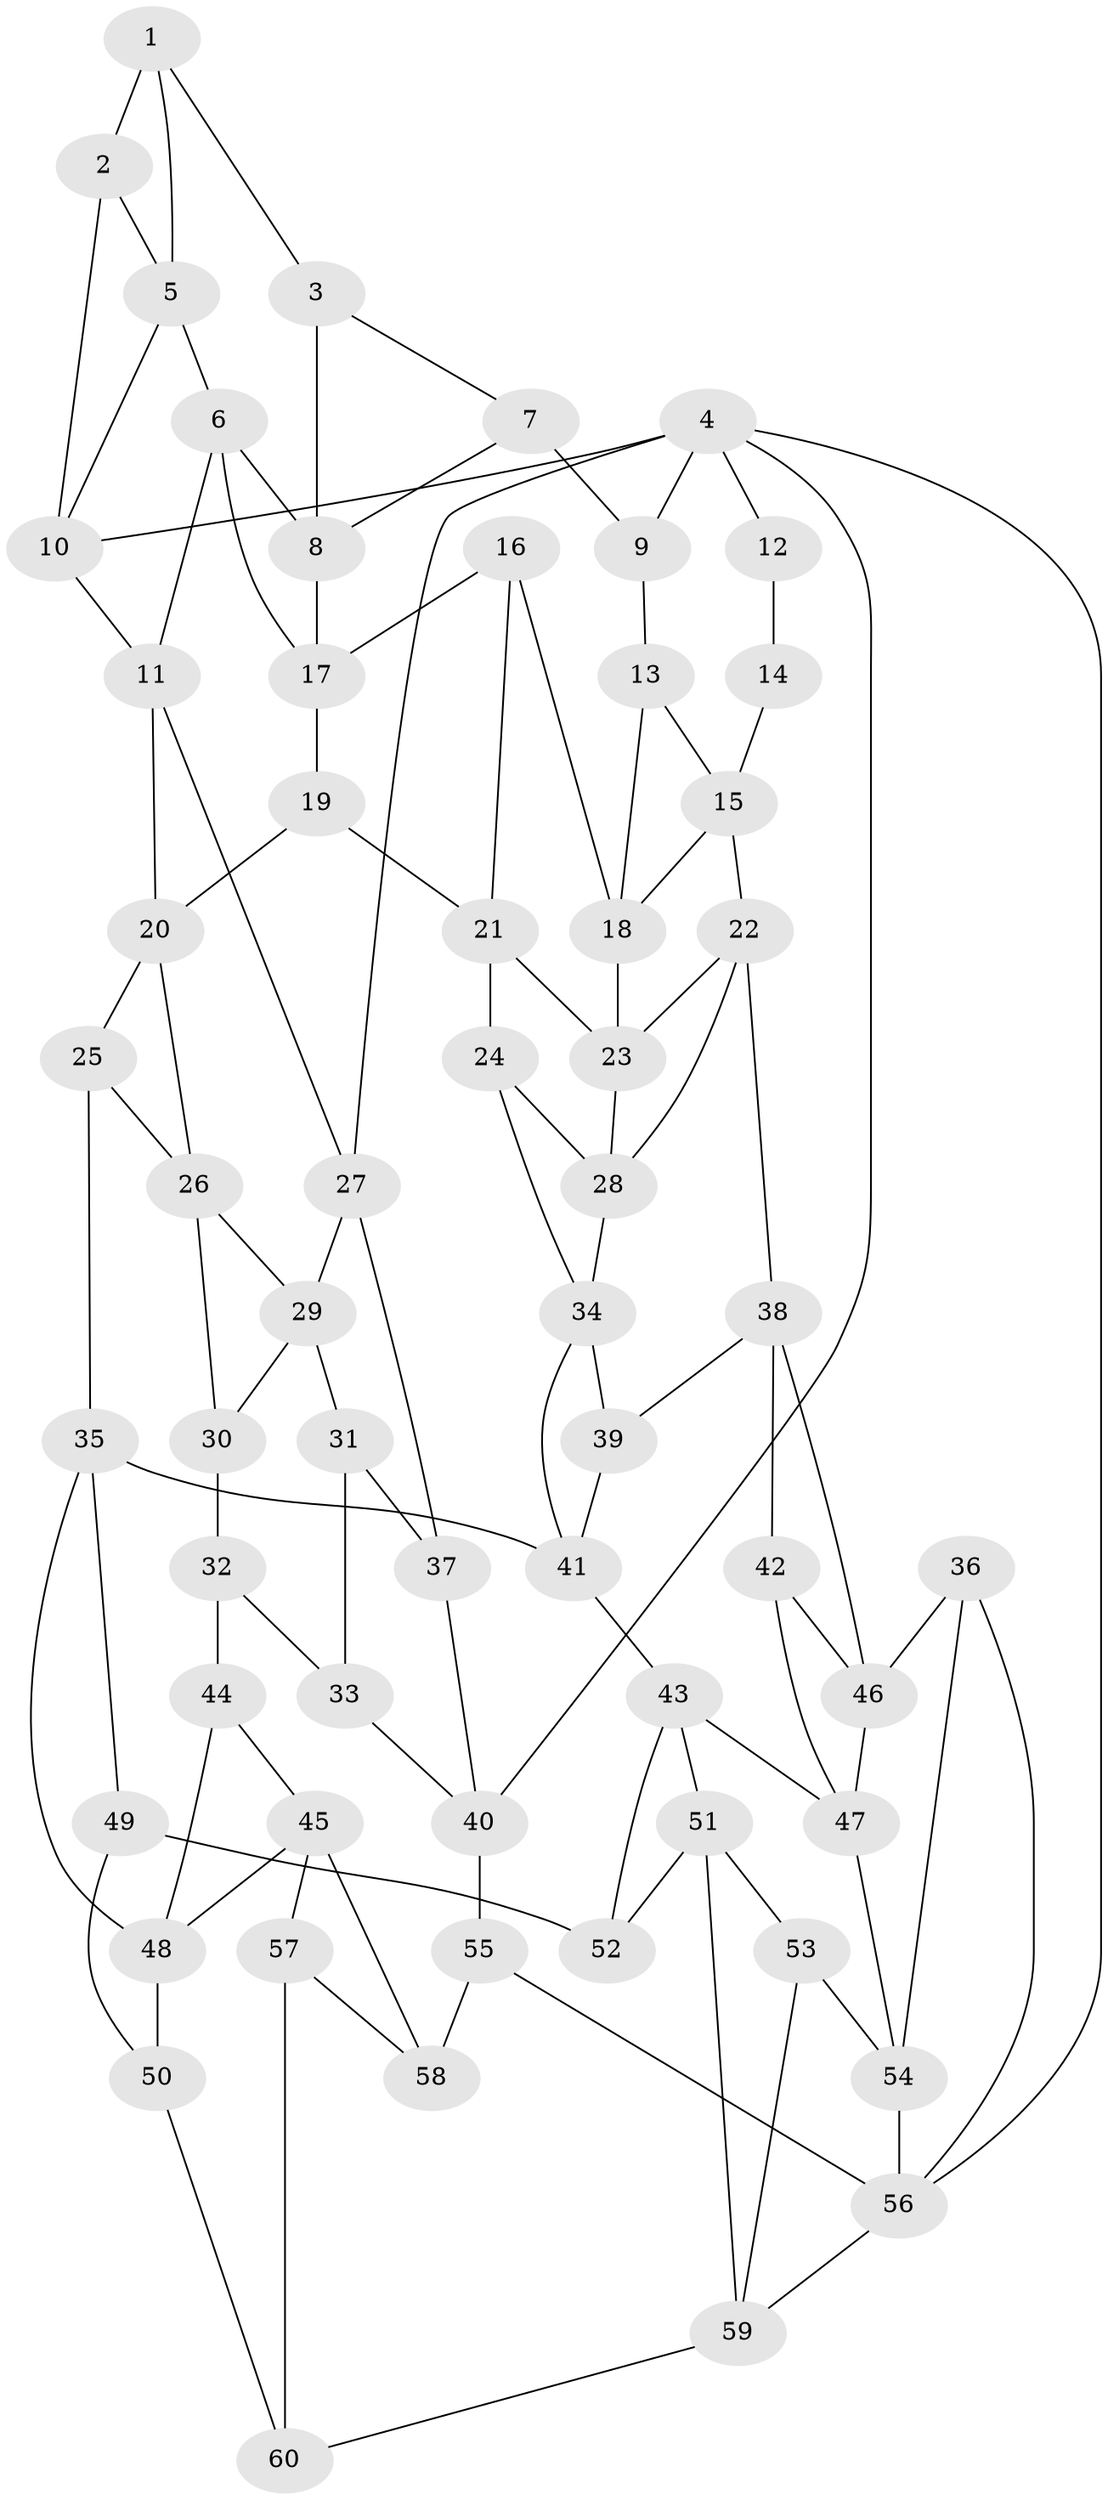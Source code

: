 // original degree distribution, {3: 0.03361344537815126, 5: 0.5882352941176471, 4: 0.18487394957983194, 6: 0.19327731092436976}
// Generated by graph-tools (version 1.1) at 2025/03/03/09/25 03:03:28]
// undirected, 60 vertices, 106 edges
graph export_dot {
graph [start="1"]
  node [color=gray90,style=filled];
  1;
  2;
  3;
  4;
  5;
  6;
  7;
  8;
  9;
  10;
  11;
  12;
  13;
  14;
  15;
  16;
  17;
  18;
  19;
  20;
  21;
  22;
  23;
  24;
  25;
  26;
  27;
  28;
  29;
  30;
  31;
  32;
  33;
  34;
  35;
  36;
  37;
  38;
  39;
  40;
  41;
  42;
  43;
  44;
  45;
  46;
  47;
  48;
  49;
  50;
  51;
  52;
  53;
  54;
  55;
  56;
  57;
  58;
  59;
  60;
  1 -- 2 [weight=2.0];
  1 -- 3 [weight=1.0];
  1 -- 5 [weight=1.0];
  2 -- 5 [weight=1.0];
  2 -- 10 [weight=1.0];
  3 -- 7 [weight=1.0];
  3 -- 8 [weight=1.0];
  4 -- 9 [weight=1.0];
  4 -- 10 [weight=1.0];
  4 -- 12 [weight=1.0];
  4 -- 27 [weight=1.0];
  4 -- 40 [weight=1.0];
  4 -- 56 [weight=1.0];
  5 -- 6 [weight=1.0];
  5 -- 10 [weight=1.0];
  6 -- 8 [weight=1.0];
  6 -- 11 [weight=1.0];
  6 -- 17 [weight=1.0];
  7 -- 8 [weight=1.0];
  7 -- 9 [weight=2.0];
  8 -- 17 [weight=1.0];
  9 -- 13 [weight=1.0];
  10 -- 11 [weight=1.0];
  11 -- 20 [weight=1.0];
  11 -- 27 [weight=1.0];
  12 -- 14 [weight=2.0];
  13 -- 15 [weight=1.0];
  13 -- 18 [weight=1.0];
  14 -- 15 [weight=1.0];
  15 -- 18 [weight=1.0];
  15 -- 22 [weight=1.0];
  16 -- 17 [weight=1.0];
  16 -- 18 [weight=1.0];
  16 -- 21 [weight=1.0];
  17 -- 19 [weight=1.0];
  18 -- 23 [weight=1.0];
  19 -- 20 [weight=1.0];
  19 -- 21 [weight=1.0];
  20 -- 25 [weight=1.0];
  20 -- 26 [weight=1.0];
  21 -- 23 [weight=1.0];
  21 -- 24 [weight=1.0];
  22 -- 23 [weight=1.0];
  22 -- 28 [weight=1.0];
  22 -- 38 [weight=1.0];
  23 -- 28 [weight=1.0];
  24 -- 28 [weight=1.0];
  24 -- 34 [weight=1.0];
  25 -- 26 [weight=1.0];
  25 -- 35 [weight=1.0];
  26 -- 29 [weight=1.0];
  26 -- 30 [weight=1.0];
  27 -- 29 [weight=1.0];
  27 -- 37 [weight=1.0];
  28 -- 34 [weight=1.0];
  29 -- 30 [weight=1.0];
  29 -- 31 [weight=1.0];
  30 -- 32 [weight=1.0];
  31 -- 33 [weight=1.0];
  31 -- 37 [weight=2.0];
  32 -- 33 [weight=1.0];
  32 -- 44 [weight=2.0];
  33 -- 40 [weight=1.0];
  34 -- 39 [weight=1.0];
  34 -- 41 [weight=1.0];
  35 -- 41 [weight=1.0];
  35 -- 48 [weight=1.0];
  35 -- 49 [weight=1.0];
  36 -- 46 [weight=1.0];
  36 -- 54 [weight=1.0];
  36 -- 56 [weight=1.0];
  37 -- 40 [weight=1.0];
  38 -- 39 [weight=1.0];
  38 -- 42 [weight=1.0];
  38 -- 46 [weight=1.0];
  39 -- 41 [weight=1.0];
  40 -- 55 [weight=2.0];
  41 -- 43 [weight=1.0];
  42 -- 46 [weight=1.0];
  42 -- 47 [weight=1.0];
  43 -- 47 [weight=1.0];
  43 -- 51 [weight=1.0];
  43 -- 52 [weight=1.0];
  44 -- 45 [weight=1.0];
  44 -- 48 [weight=1.0];
  45 -- 48 [weight=1.0];
  45 -- 57 [weight=1.0];
  45 -- 58 [weight=1.0];
  46 -- 47 [weight=1.0];
  47 -- 54 [weight=1.0];
  48 -- 50 [weight=1.0];
  49 -- 50 [weight=1.0];
  49 -- 52 [weight=2.0];
  50 -- 60 [weight=1.0];
  51 -- 52 [weight=1.0];
  51 -- 53 [weight=1.0];
  51 -- 59 [weight=1.0];
  53 -- 54 [weight=1.0];
  53 -- 59 [weight=1.0];
  54 -- 56 [weight=1.0];
  55 -- 56 [weight=1.0];
  55 -- 58 [weight=2.0];
  56 -- 59 [weight=1.0];
  57 -- 58 [weight=1.0];
  57 -- 60 [weight=2.0];
  59 -- 60 [weight=1.0];
}
